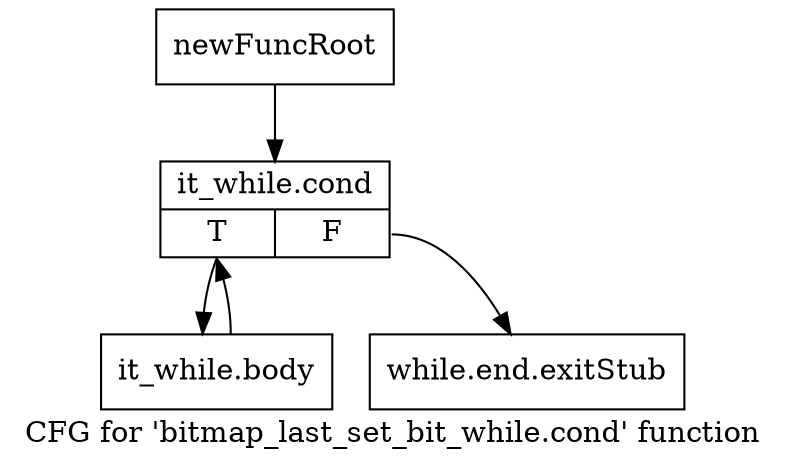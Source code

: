 digraph "CFG for 'bitmap_last_set_bit_while.cond' function" {
	label="CFG for 'bitmap_last_set_bit_while.cond' function";

	Node0x79b1580 [shape=record,label="{newFuncRoot}"];
	Node0x79b1580 -> Node0x79b1620;
	Node0x79b15d0 [shape=record,label="{while.end.exitStub}"];
	Node0x79b1620 [shape=record,label="{it_while.cond|{<s0>T|<s1>F}}"];
	Node0x79b1620:s0 -> Node0x79b1670;
	Node0x79b1620:s1 -> Node0x79b15d0;
	Node0x79b1670 [shape=record,label="{it_while.body}"];
	Node0x79b1670 -> Node0x79b1620;
}
